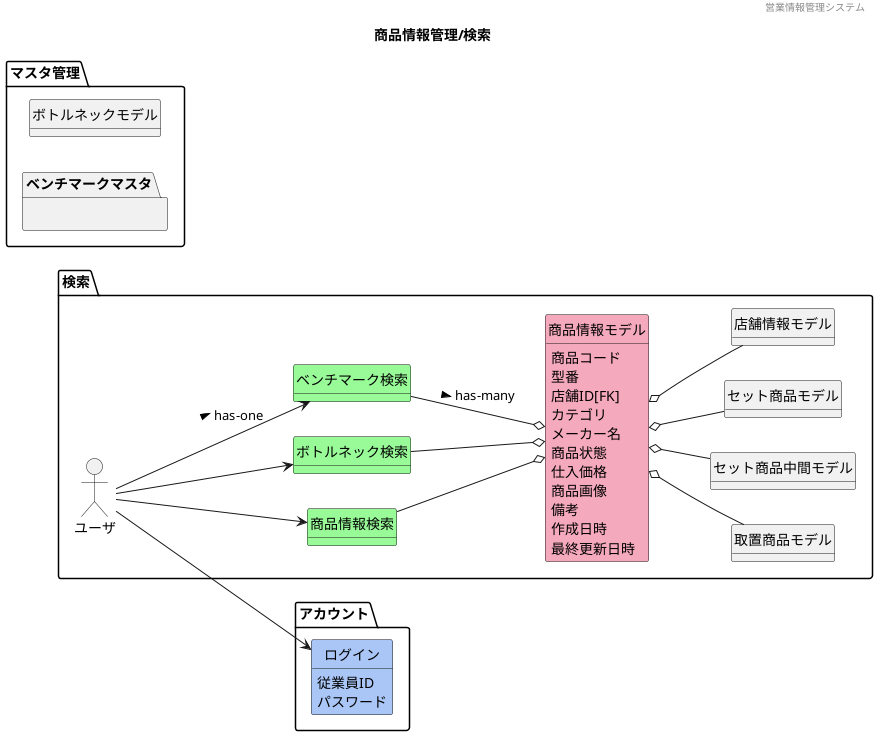 @startuml ../images/商品情報管理/検索
' ヘッダー
header 営業情報管理システム
' タイトル
title 商品情報管理/検索
' 
hide circle
' 
hide method
left to right direction

package "アカウント"{
    class "ログイン" #A9C6F6

}
package "検索"{
'ユーザや外部システム
    mix_actor "ユーザ"
    class "商品情報検索" #98fb98
    class "ボトルネック検索" #98fb98
    class "ベンチマーク検索" #98fb98
    class "商品情報モデル" #F5A9BC
    class "取置商品モデル"
    class "セット商品中間モデル"
    class "セット商品モデル"
    class "店舗情報モデル"
    
}
    package "マスタ管理"{
        package ベンチマークマスタ{
            ' class "CPUベンチマークモデル"
            ' class "GPUベンチマークモデル"
        } 
        class "ボトルネックモデル" {}
    }
    ' class "" #F5A9BC
    ' class "" #ffd700

    'モデル同士の関係
    ユーザ --> 商品情報検索
    ユーザ --> ボトルネック検索
    ユーザ --> ベンチマーク検索 : > has-one
    ユーザ --> ログイン
    商品情報検索 --o 商品情報モデル
    ボトルネック検索 --o 商品情報モデル
    ベンチマーク検索 --o 商品情報モデル: > has-many
    商品情報モデル o-- 取置商品モデル
    商品情報モデル o-- セット商品モデル
    商品情報モデル o-- セット商品中間モデル
    商品情報モデル o-- 店舗情報モデル
    ' 商品情報モデル o-- マスタ管理

    'ドメインクラスの属性
    商品情報モデル : 商品コード
    商品情報モデル : 型番
    商品情報モデル : 店舗ID[FK]
    商品情報モデル : カテゴリ
    商品情報モデル : メーカー名
    商品情報モデル : 商品状態
    商品情報モデル : 仕入価格
    商品情報モデル : 商品画像
    商品情報モデル : 備考
    商品情報モデル : 作成日時
    商品情報モデル : 最終更新日時

    ' 商品情報モデル : 商品コード
    ' 商品情報モデル : 型番
    ' 商品情報モデル : JANコード
    ' 商品情報モデル : 商品画像
    ' 商品情報モデル : 在庫場所
    ' 商品情報モデル : カテゴリ
    ' 商品情報モデル : 仕入価格
    ログイン : 従業員ID
    ログイン : パスワード
@enduml